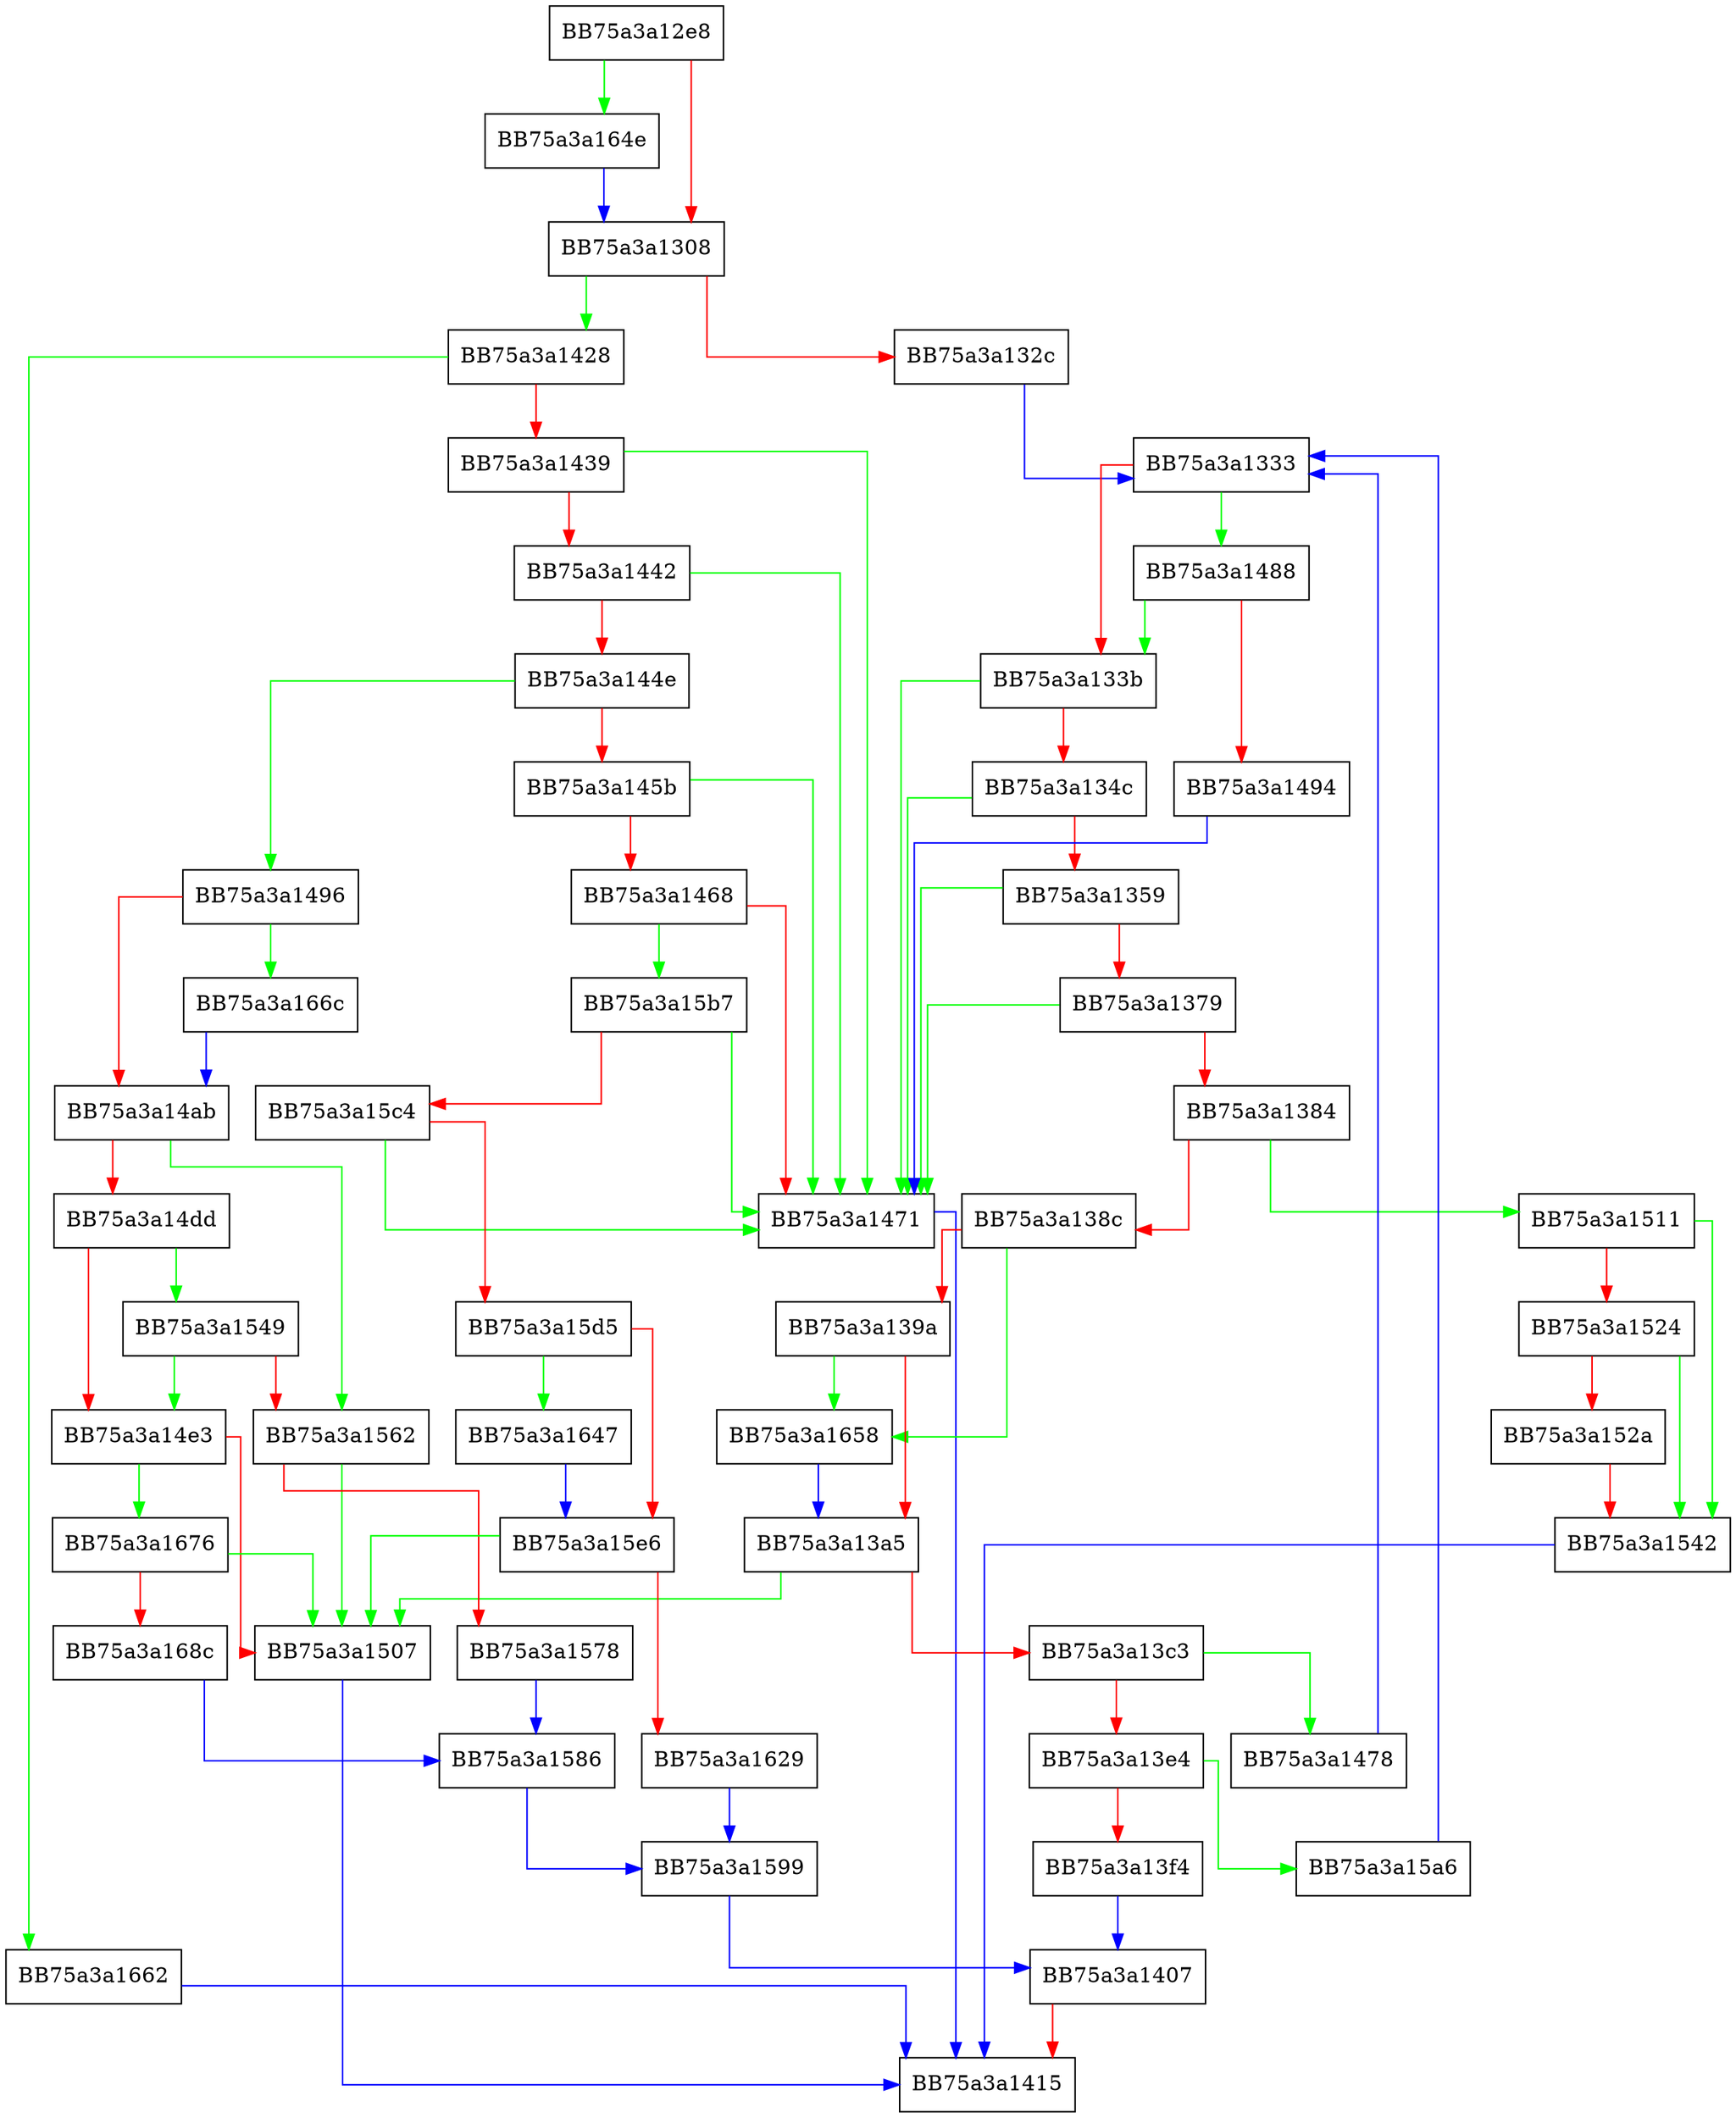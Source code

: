 digraph FindNext {
  node [shape="box"];
  graph [splines=ortho];
  BB75a3a12e8 -> BB75a3a164e [color="green"];
  BB75a3a12e8 -> BB75a3a1308 [color="red"];
  BB75a3a1308 -> BB75a3a1428 [color="green"];
  BB75a3a1308 -> BB75a3a132c [color="red"];
  BB75a3a132c -> BB75a3a1333 [color="blue"];
  BB75a3a1333 -> BB75a3a1488 [color="green"];
  BB75a3a1333 -> BB75a3a133b [color="red"];
  BB75a3a133b -> BB75a3a1471 [color="green"];
  BB75a3a133b -> BB75a3a134c [color="red"];
  BB75a3a134c -> BB75a3a1471 [color="green"];
  BB75a3a134c -> BB75a3a1359 [color="red"];
  BB75a3a1359 -> BB75a3a1471 [color="green"];
  BB75a3a1359 -> BB75a3a1379 [color="red"];
  BB75a3a1379 -> BB75a3a1471 [color="green"];
  BB75a3a1379 -> BB75a3a1384 [color="red"];
  BB75a3a1384 -> BB75a3a1511 [color="green"];
  BB75a3a1384 -> BB75a3a138c [color="red"];
  BB75a3a138c -> BB75a3a1658 [color="green"];
  BB75a3a138c -> BB75a3a139a [color="red"];
  BB75a3a139a -> BB75a3a1658 [color="green"];
  BB75a3a139a -> BB75a3a13a5 [color="red"];
  BB75a3a13a5 -> BB75a3a1507 [color="green"];
  BB75a3a13a5 -> BB75a3a13c3 [color="red"];
  BB75a3a13c3 -> BB75a3a1478 [color="green"];
  BB75a3a13c3 -> BB75a3a13e4 [color="red"];
  BB75a3a13e4 -> BB75a3a15a6 [color="green"];
  BB75a3a13e4 -> BB75a3a13f4 [color="red"];
  BB75a3a13f4 -> BB75a3a1407 [color="blue"];
  BB75a3a1407 -> BB75a3a1415 [color="red"];
  BB75a3a1428 -> BB75a3a1662 [color="green"];
  BB75a3a1428 -> BB75a3a1439 [color="red"];
  BB75a3a1439 -> BB75a3a1471 [color="green"];
  BB75a3a1439 -> BB75a3a1442 [color="red"];
  BB75a3a1442 -> BB75a3a1471 [color="green"];
  BB75a3a1442 -> BB75a3a144e [color="red"];
  BB75a3a144e -> BB75a3a1496 [color="green"];
  BB75a3a144e -> BB75a3a145b [color="red"];
  BB75a3a145b -> BB75a3a1471 [color="green"];
  BB75a3a145b -> BB75a3a1468 [color="red"];
  BB75a3a1468 -> BB75a3a15b7 [color="green"];
  BB75a3a1468 -> BB75a3a1471 [color="red"];
  BB75a3a1471 -> BB75a3a1415 [color="blue"];
  BB75a3a1478 -> BB75a3a1333 [color="blue"];
  BB75a3a1488 -> BB75a3a133b [color="green"];
  BB75a3a1488 -> BB75a3a1494 [color="red"];
  BB75a3a1494 -> BB75a3a1471 [color="blue"];
  BB75a3a1496 -> BB75a3a166c [color="green"];
  BB75a3a1496 -> BB75a3a14ab [color="red"];
  BB75a3a14ab -> BB75a3a1562 [color="green"];
  BB75a3a14ab -> BB75a3a14dd [color="red"];
  BB75a3a14dd -> BB75a3a1549 [color="green"];
  BB75a3a14dd -> BB75a3a14e3 [color="red"];
  BB75a3a14e3 -> BB75a3a1676 [color="green"];
  BB75a3a14e3 -> BB75a3a1507 [color="red"];
  BB75a3a1507 -> BB75a3a1415 [color="blue"];
  BB75a3a1511 -> BB75a3a1542 [color="green"];
  BB75a3a1511 -> BB75a3a1524 [color="red"];
  BB75a3a1524 -> BB75a3a1542 [color="green"];
  BB75a3a1524 -> BB75a3a152a [color="red"];
  BB75a3a152a -> BB75a3a1542 [color="red"];
  BB75a3a1542 -> BB75a3a1415 [color="blue"];
  BB75a3a1549 -> BB75a3a14e3 [color="green"];
  BB75a3a1549 -> BB75a3a1562 [color="red"];
  BB75a3a1562 -> BB75a3a1507 [color="green"];
  BB75a3a1562 -> BB75a3a1578 [color="red"];
  BB75a3a1578 -> BB75a3a1586 [color="blue"];
  BB75a3a1586 -> BB75a3a1599 [color="blue"];
  BB75a3a1599 -> BB75a3a1407 [color="blue"];
  BB75a3a15a6 -> BB75a3a1333 [color="blue"];
  BB75a3a15b7 -> BB75a3a1471 [color="green"];
  BB75a3a15b7 -> BB75a3a15c4 [color="red"];
  BB75a3a15c4 -> BB75a3a1471 [color="green"];
  BB75a3a15c4 -> BB75a3a15d5 [color="red"];
  BB75a3a15d5 -> BB75a3a1647 [color="green"];
  BB75a3a15d5 -> BB75a3a15e6 [color="red"];
  BB75a3a15e6 -> BB75a3a1507 [color="green"];
  BB75a3a15e6 -> BB75a3a1629 [color="red"];
  BB75a3a1629 -> BB75a3a1599 [color="blue"];
  BB75a3a1647 -> BB75a3a15e6 [color="blue"];
  BB75a3a164e -> BB75a3a1308 [color="blue"];
  BB75a3a1658 -> BB75a3a13a5 [color="blue"];
  BB75a3a1662 -> BB75a3a1415 [color="blue"];
  BB75a3a166c -> BB75a3a14ab [color="blue"];
  BB75a3a1676 -> BB75a3a1507 [color="green"];
  BB75a3a1676 -> BB75a3a168c [color="red"];
  BB75a3a168c -> BB75a3a1586 [color="blue"];
}